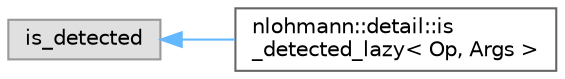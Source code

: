 digraph "Graphical Class Hierarchy"
{
 // LATEX_PDF_SIZE
  bgcolor="transparent";
  edge [fontname=Helvetica,fontsize=10,labelfontname=Helvetica,labelfontsize=10];
  node [fontname=Helvetica,fontsize=10,shape=box,height=0.2,width=0.4];
  rankdir="LR";
  Node0 [id="Node000000",label="is_detected",height=0.2,width=0.4,color="grey60", fillcolor="#E0E0E0", style="filled",tooltip=" "];
  Node0 -> Node1 [id="edge284_Node000000_Node000001",dir="back",color="steelblue1",style="solid",tooltip=" "];
  Node1 [id="Node000001",label="nlohmann::detail::is\l_detected_lazy\< Op, Args \>",height=0.2,width=0.4,color="grey40", fillcolor="white", style="filled",URL="$structnlohmann_1_1detail_1_1is__detected__lazy.html",tooltip=" "];
}
